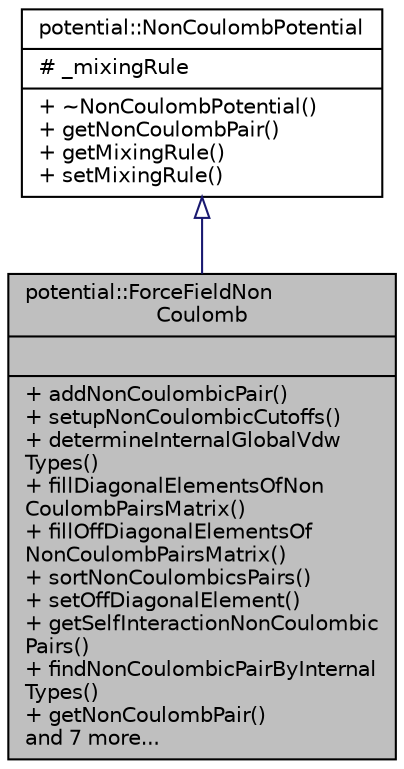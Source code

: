 digraph "potential::ForceFieldNonCoulomb"
{
 // LATEX_PDF_SIZE
  edge [fontname="Helvetica",fontsize="10",labelfontname="Helvetica",labelfontsize="10"];
  node [fontname="Helvetica",fontsize="10",shape=record];
  Node1 [label="{potential::ForceFieldNon\lCoulomb\n||+ addNonCoulombicPair()\l+ setupNonCoulombicCutoffs()\l+ determineInternalGlobalVdw\lTypes()\l+ fillDiagonalElementsOfNon\lCoulombPairsMatrix()\l+ fillOffDiagonalElementsOf\lNonCoulombPairsMatrix()\l+ sortNonCoulombicsPairs()\l+ setOffDiagonalElement()\l+ getSelfInteractionNonCoulombic\lPairs()\l+ findNonCoulombicPairByInternal\lTypes()\l+ getNonCoulombPair()\land 7 more...\l}",height=0.2,width=0.4,color="black", fillcolor="grey75", style="filled", fontcolor="black",tooltip=" "];
  Node2 -> Node1 [dir="back",color="midnightblue",fontsize="10",style="solid",arrowtail="onormal",fontname="Helvetica"];
  Node2 [label="{potential::NonCoulombPotential\n|# _mixingRule\l|+ ~NonCoulombPotential()\l+ getNonCoulombPair()\l+ getMixingRule()\l+ setMixingRule()\l}",height=0.2,width=0.4,color="black", fillcolor="white", style="filled",URL="$classpotential_1_1NonCoulombPotential.html",tooltip="NonCoulombPotential is a base class for guff as well as force field non coulomb potentials."];
}
